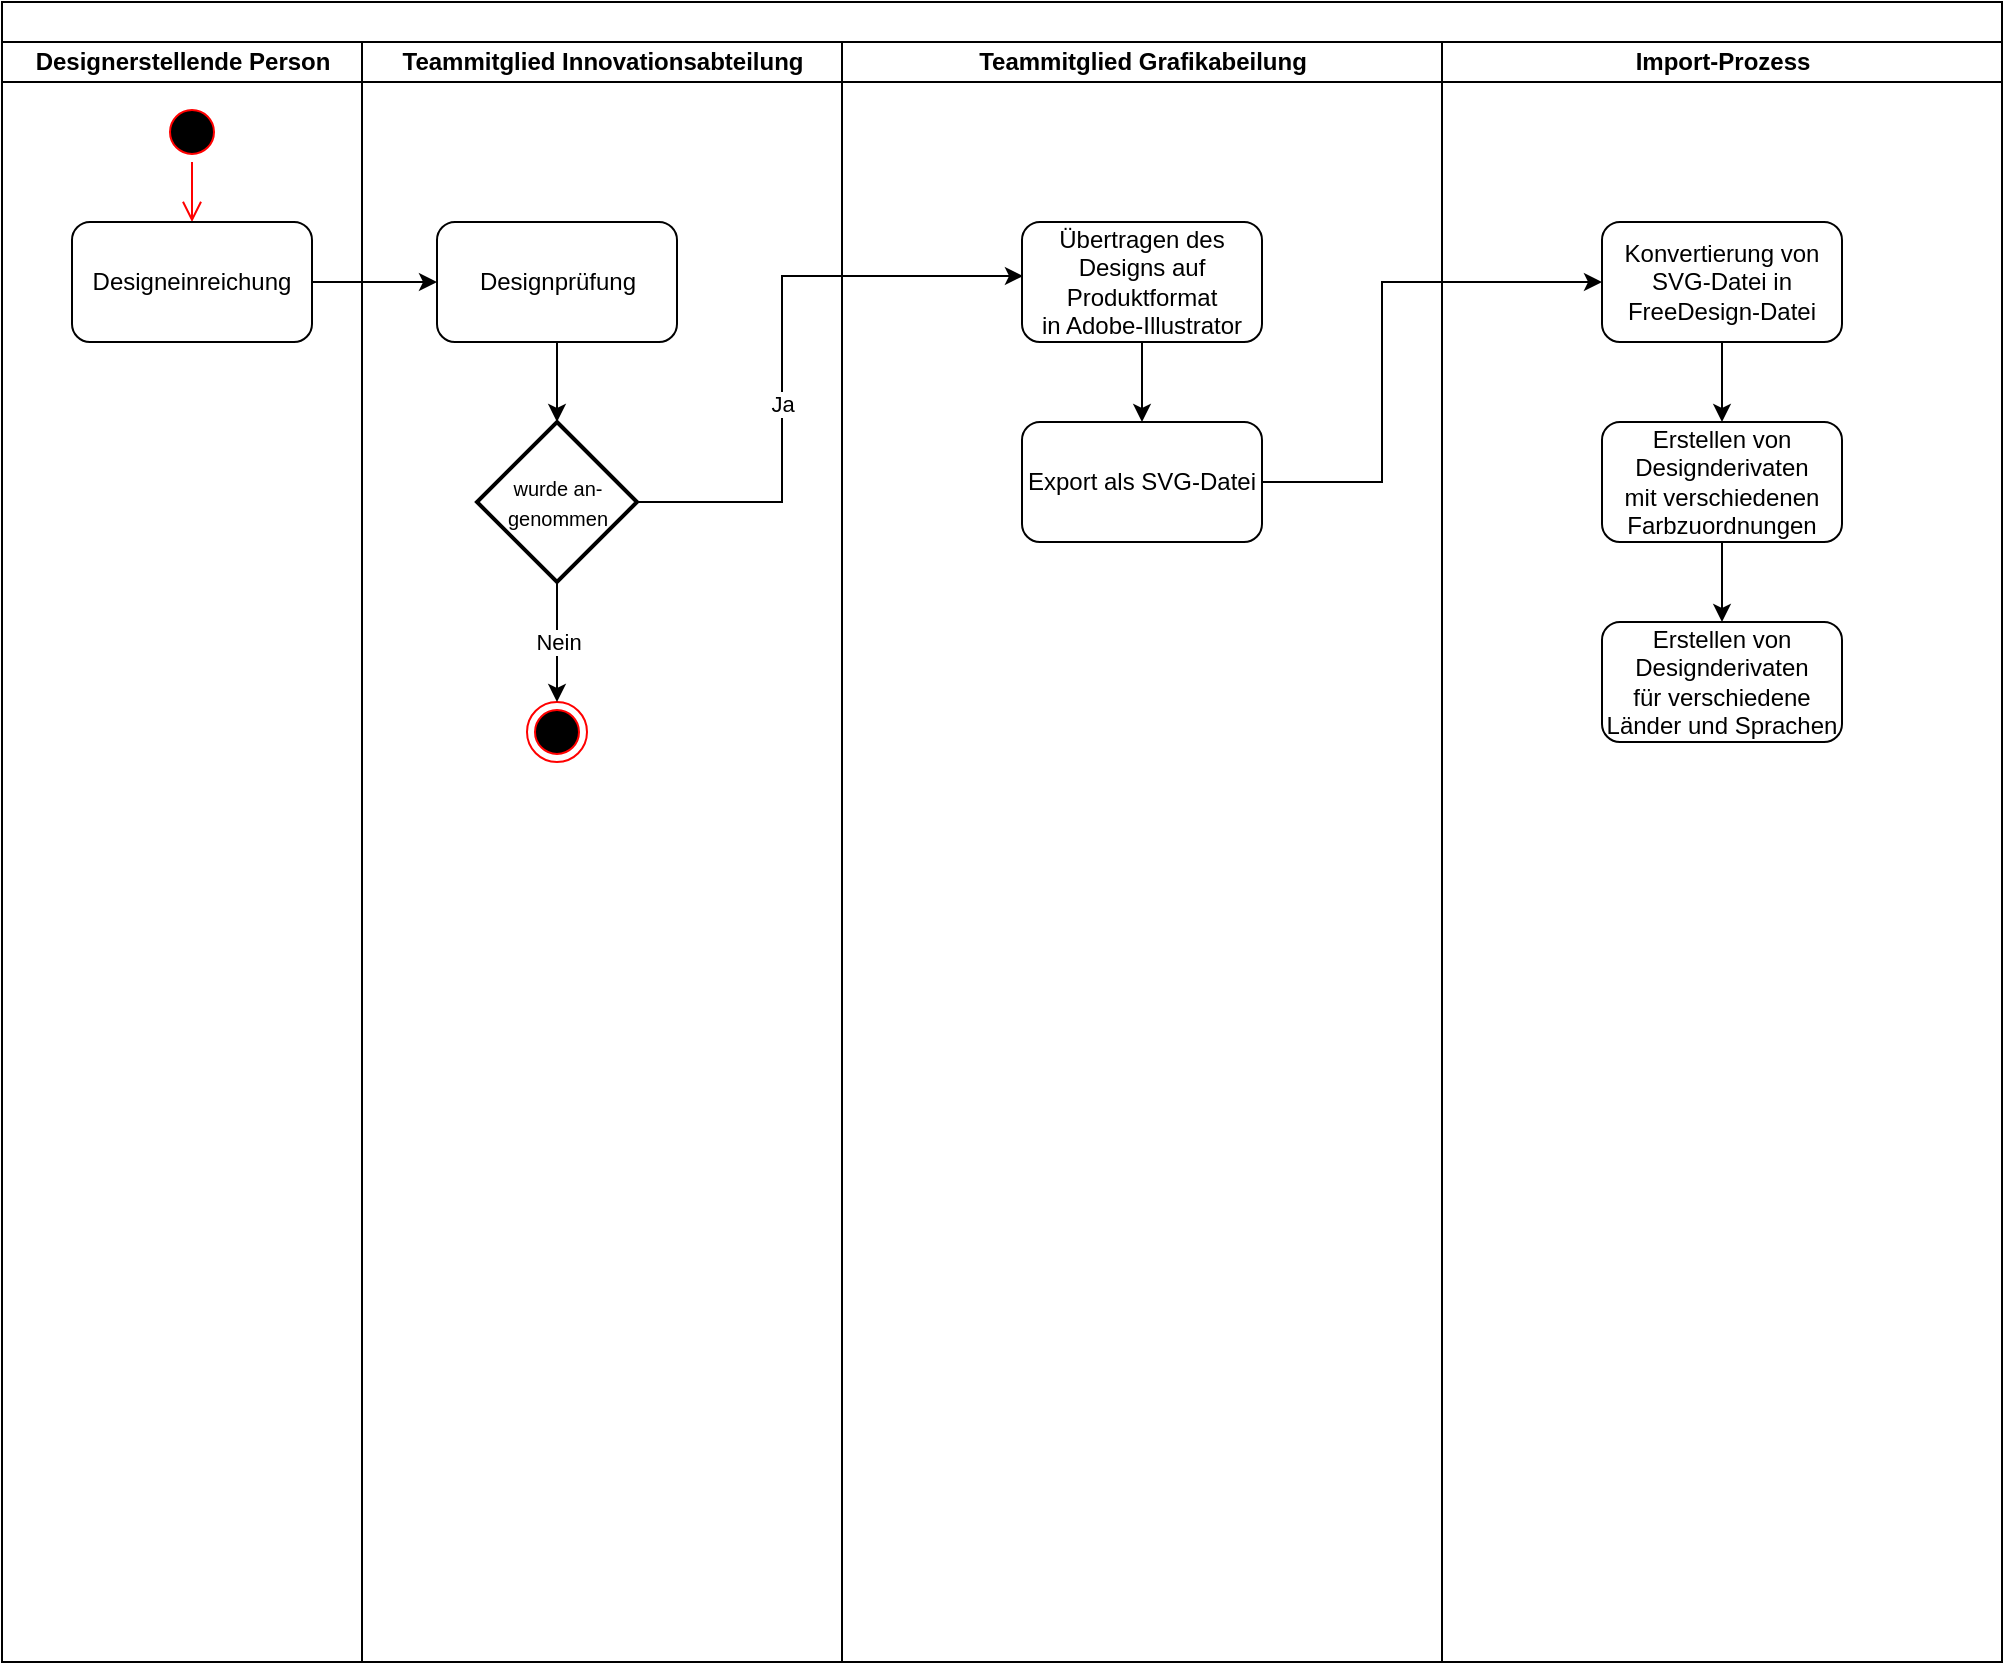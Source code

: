 <mxfile version="14.4.3" type="github">
  <diagram id="nIqd6F1TLsiJas72FkkN" name="Page-1">
    <mxGraphModel dx="1153" dy="580" grid="1" gridSize="10" guides="1" tooltips="1" connect="1" arrows="1" fold="1" page="1" pageScale="1" pageWidth="827" pageHeight="1169" math="0" shadow="0">
      <root>
        <mxCell id="0" />
        <mxCell id="1" parent="0" />
        <mxCell id="8JzF06y--kA46BckKl7L-21" value="" style="swimlane;html=1;childLayout=stackLayout;resizeParent=1;resizeParentMax=0;startSize=20;" vertex="1" parent="1">
          <mxGeometry x="80" y="310" width="1000" height="830" as="geometry" />
        </mxCell>
        <mxCell id="8JzF06y--kA46BckKl7L-22" value="Designerstellende Person" style="swimlane;html=1;startSize=20;" vertex="1" parent="8JzF06y--kA46BckKl7L-21">
          <mxGeometry y="20" width="180" height="810" as="geometry" />
        </mxCell>
        <mxCell id="8JzF06y--kA46BckKl7L-26" value="" style="ellipse;html=1;shape=startState;fillColor=#000000;strokeColor=#ff0000;" vertex="1" parent="8JzF06y--kA46BckKl7L-22">
          <mxGeometry x="80" y="30" width="30" height="30" as="geometry" />
        </mxCell>
        <mxCell id="8JzF06y--kA46BckKl7L-27" value="" style="edgeStyle=orthogonalEdgeStyle;html=1;verticalAlign=bottom;endArrow=open;endSize=8;strokeColor=#ff0000;" edge="1" source="8JzF06y--kA46BckKl7L-26" parent="8JzF06y--kA46BckKl7L-22">
          <mxGeometry relative="1" as="geometry">
            <mxPoint x="95" y="90" as="targetPoint" />
          </mxGeometry>
        </mxCell>
        <mxCell id="8JzF06y--kA46BckKl7L-50" value="&lt;span&gt;Designeinreichung&lt;/span&gt;" style="rounded=1;whiteSpace=wrap;html=1;" vertex="1" parent="8JzF06y--kA46BckKl7L-22">
          <mxGeometry x="35" y="90" width="120" height="60" as="geometry" />
        </mxCell>
        <mxCell id="8JzF06y--kA46BckKl7L-23" value="Teammitglied Innovationsabteilung" style="swimlane;html=1;startSize=20;" vertex="1" parent="8JzF06y--kA46BckKl7L-21">
          <mxGeometry x="180" y="20" width="240" height="810" as="geometry" />
        </mxCell>
        <mxCell id="8JzF06y--kA46BckKl7L-43" value="" style="ellipse;html=1;shape=endState;fillColor=#000000;strokeColor=#ff0000;" vertex="1" parent="8JzF06y--kA46BckKl7L-23">
          <mxGeometry x="82.5" y="330" width="30" height="30" as="geometry" />
        </mxCell>
        <mxCell id="8JzF06y--kA46BckKl7L-51" value="&lt;span&gt;Designprüfung&lt;/span&gt;" style="rounded=1;whiteSpace=wrap;html=1;" vertex="1" parent="8JzF06y--kA46BckKl7L-23">
          <mxGeometry x="37.5" y="90" width="120" height="60" as="geometry" />
        </mxCell>
        <mxCell id="8JzF06y--kA46BckKl7L-41" value="&lt;font style=&quot;font-size: 10px&quot;&gt;wurde an-genommen&lt;/font&gt;" style="rhombus;whiteSpace=wrap;html=1;strokeWidth=2;" vertex="1" parent="8JzF06y--kA46BckKl7L-23">
          <mxGeometry x="57.5" y="190" width="80" height="80" as="geometry" />
        </mxCell>
        <mxCell id="8JzF06y--kA46BckKl7L-44" value="Nein" style="edgeStyle=orthogonalEdgeStyle;rounded=0;orthogonalLoop=1;jettySize=auto;html=1;exitX=0.5;exitY=1;exitDx=0;exitDy=0;entryX=0.5;entryY=0;entryDx=0;entryDy=0;" edge="1" parent="8JzF06y--kA46BckKl7L-23" source="8JzF06y--kA46BckKl7L-41" target="8JzF06y--kA46BckKl7L-43">
          <mxGeometry relative="1" as="geometry" />
        </mxCell>
        <mxCell id="8JzF06y--kA46BckKl7L-52" style="edgeStyle=orthogonalEdgeStyle;rounded=0;orthogonalLoop=1;jettySize=auto;html=1;exitX=0.5;exitY=1;exitDx=0;exitDy=0;entryX=0.5;entryY=0;entryDx=0;entryDy=0;" edge="1" parent="8JzF06y--kA46BckKl7L-23" source="8JzF06y--kA46BckKl7L-51" target="8JzF06y--kA46BckKl7L-41">
          <mxGeometry relative="1" as="geometry" />
        </mxCell>
        <mxCell id="8JzF06y--kA46BckKl7L-24" value="Teammitglied&amp;nbsp;Grafikabeilung" style="swimlane;html=1;startSize=20;" vertex="1" parent="8JzF06y--kA46BckKl7L-21">
          <mxGeometry x="420" y="20" width="300" height="810" as="geometry" />
        </mxCell>
        <mxCell id="8JzF06y--kA46BckKl7L-56" style="edgeStyle=orthogonalEdgeStyle;rounded=0;orthogonalLoop=1;jettySize=auto;html=1;exitX=0.5;exitY=1;exitDx=0;exitDy=0;" edge="1" parent="8JzF06y--kA46BckKl7L-24" source="8JzF06y--kA46BckKl7L-49" target="8JzF06y--kA46BckKl7L-55">
          <mxGeometry relative="1" as="geometry" />
        </mxCell>
        <mxCell id="8JzF06y--kA46BckKl7L-49" value="&lt;span&gt;Übertragen des Designs auf Produktformat&lt;/span&gt;&lt;br&gt;&lt;span&gt;in Adobe-Illustrator&lt;/span&gt;" style="rounded=1;whiteSpace=wrap;html=1;" vertex="1" parent="8JzF06y--kA46BckKl7L-24">
          <mxGeometry x="90" y="90" width="120" height="60" as="geometry" />
        </mxCell>
        <mxCell id="8JzF06y--kA46BckKl7L-55" value="Export als SVG-Datei" style="rounded=1;whiteSpace=wrap;html=1;" vertex="1" parent="8JzF06y--kA46BckKl7L-24">
          <mxGeometry x="90" y="190" width="120" height="60" as="geometry" />
        </mxCell>
        <mxCell id="8JzF06y--kA46BckKl7L-53" style="edgeStyle=orthogonalEdgeStyle;rounded=0;orthogonalLoop=1;jettySize=auto;html=1;exitX=1;exitY=0.5;exitDx=0;exitDy=0;entryX=0;entryY=0.5;entryDx=0;entryDy=0;" edge="1" parent="8JzF06y--kA46BckKl7L-21" source="8JzF06y--kA46BckKl7L-50" target="8JzF06y--kA46BckKl7L-51">
          <mxGeometry relative="1" as="geometry" />
        </mxCell>
        <mxCell id="8JzF06y--kA46BckKl7L-37" value="Import-Prozess" style="swimlane;html=1;startSize=20;" vertex="1" parent="8JzF06y--kA46BckKl7L-21">
          <mxGeometry x="720" y="20" width="280" height="810" as="geometry" />
        </mxCell>
        <mxCell id="8JzF06y--kA46BckKl7L-57" value="Erstellen von Designderivaten&lt;br&gt;für verschiedene Länder und Sprachen" style="rounded=1;whiteSpace=wrap;html=1;" vertex="1" parent="8JzF06y--kA46BckKl7L-37">
          <mxGeometry x="80" y="290" width="120" height="60" as="geometry" />
        </mxCell>
        <mxCell id="8JzF06y--kA46BckKl7L-59" style="edgeStyle=orthogonalEdgeStyle;rounded=0;orthogonalLoop=1;jettySize=auto;html=1;exitX=0.5;exitY=1;exitDx=0;exitDy=0;entryX=0.5;entryY=0;entryDx=0;entryDy=0;" edge="1" parent="8JzF06y--kA46BckKl7L-37" source="8JzF06y--kA46BckKl7L-58" target="8JzF06y--kA46BckKl7L-57">
          <mxGeometry relative="1" as="geometry" />
        </mxCell>
        <mxCell id="8JzF06y--kA46BckKl7L-58" value="Erstellen von Designderivaten&lt;br&gt;mit verschiedenen Farbzuordnungen" style="rounded=1;whiteSpace=wrap;html=1;" vertex="1" parent="8JzF06y--kA46BckKl7L-37">
          <mxGeometry x="80" y="190" width="120" height="60" as="geometry" />
        </mxCell>
        <mxCell id="8JzF06y--kA46BckKl7L-62" style="edgeStyle=orthogonalEdgeStyle;rounded=0;orthogonalLoop=1;jettySize=auto;html=1;exitX=0.5;exitY=1;exitDx=0;exitDy=0;entryX=0.5;entryY=0;entryDx=0;entryDy=0;" edge="1" parent="8JzF06y--kA46BckKl7L-37" source="8JzF06y--kA46BckKl7L-61" target="8JzF06y--kA46BckKl7L-58">
          <mxGeometry relative="1" as="geometry" />
        </mxCell>
        <mxCell id="8JzF06y--kA46BckKl7L-61" value="Konvertierung von SVG-Datei in FreeDesign-Datei" style="rounded=1;whiteSpace=wrap;html=1;" vertex="1" parent="8JzF06y--kA46BckKl7L-37">
          <mxGeometry x="80" y="90" width="120" height="60" as="geometry" />
        </mxCell>
        <mxCell id="8JzF06y--kA46BckKl7L-54" value="Ja" style="edgeStyle=orthogonalEdgeStyle;rounded=0;orthogonalLoop=1;jettySize=auto;html=1;exitX=1;exitY=0.5;exitDx=0;exitDy=0;entryX=0.004;entryY=0.45;entryDx=0;entryDy=0;entryPerimeter=0;" edge="1" parent="8JzF06y--kA46BckKl7L-21" source="8JzF06y--kA46BckKl7L-41" target="8JzF06y--kA46BckKl7L-49">
          <mxGeometry x="-0.206" relative="1" as="geometry">
            <Array as="points">
              <mxPoint x="390" y="250" />
              <mxPoint x="390" y="137" />
            </Array>
            <mxPoint as="offset" />
          </mxGeometry>
        </mxCell>
        <mxCell id="8JzF06y--kA46BckKl7L-63" style="edgeStyle=orthogonalEdgeStyle;rounded=0;orthogonalLoop=1;jettySize=auto;html=1;exitX=1;exitY=0.5;exitDx=0;exitDy=0;entryX=0;entryY=0.5;entryDx=0;entryDy=0;" edge="1" parent="8JzF06y--kA46BckKl7L-21" source="8JzF06y--kA46BckKl7L-55" target="8JzF06y--kA46BckKl7L-61">
          <mxGeometry relative="1" as="geometry">
            <Array as="points">
              <mxPoint x="690" y="240" />
              <mxPoint x="690" y="140" />
            </Array>
          </mxGeometry>
        </mxCell>
      </root>
    </mxGraphModel>
  </diagram>
</mxfile>

